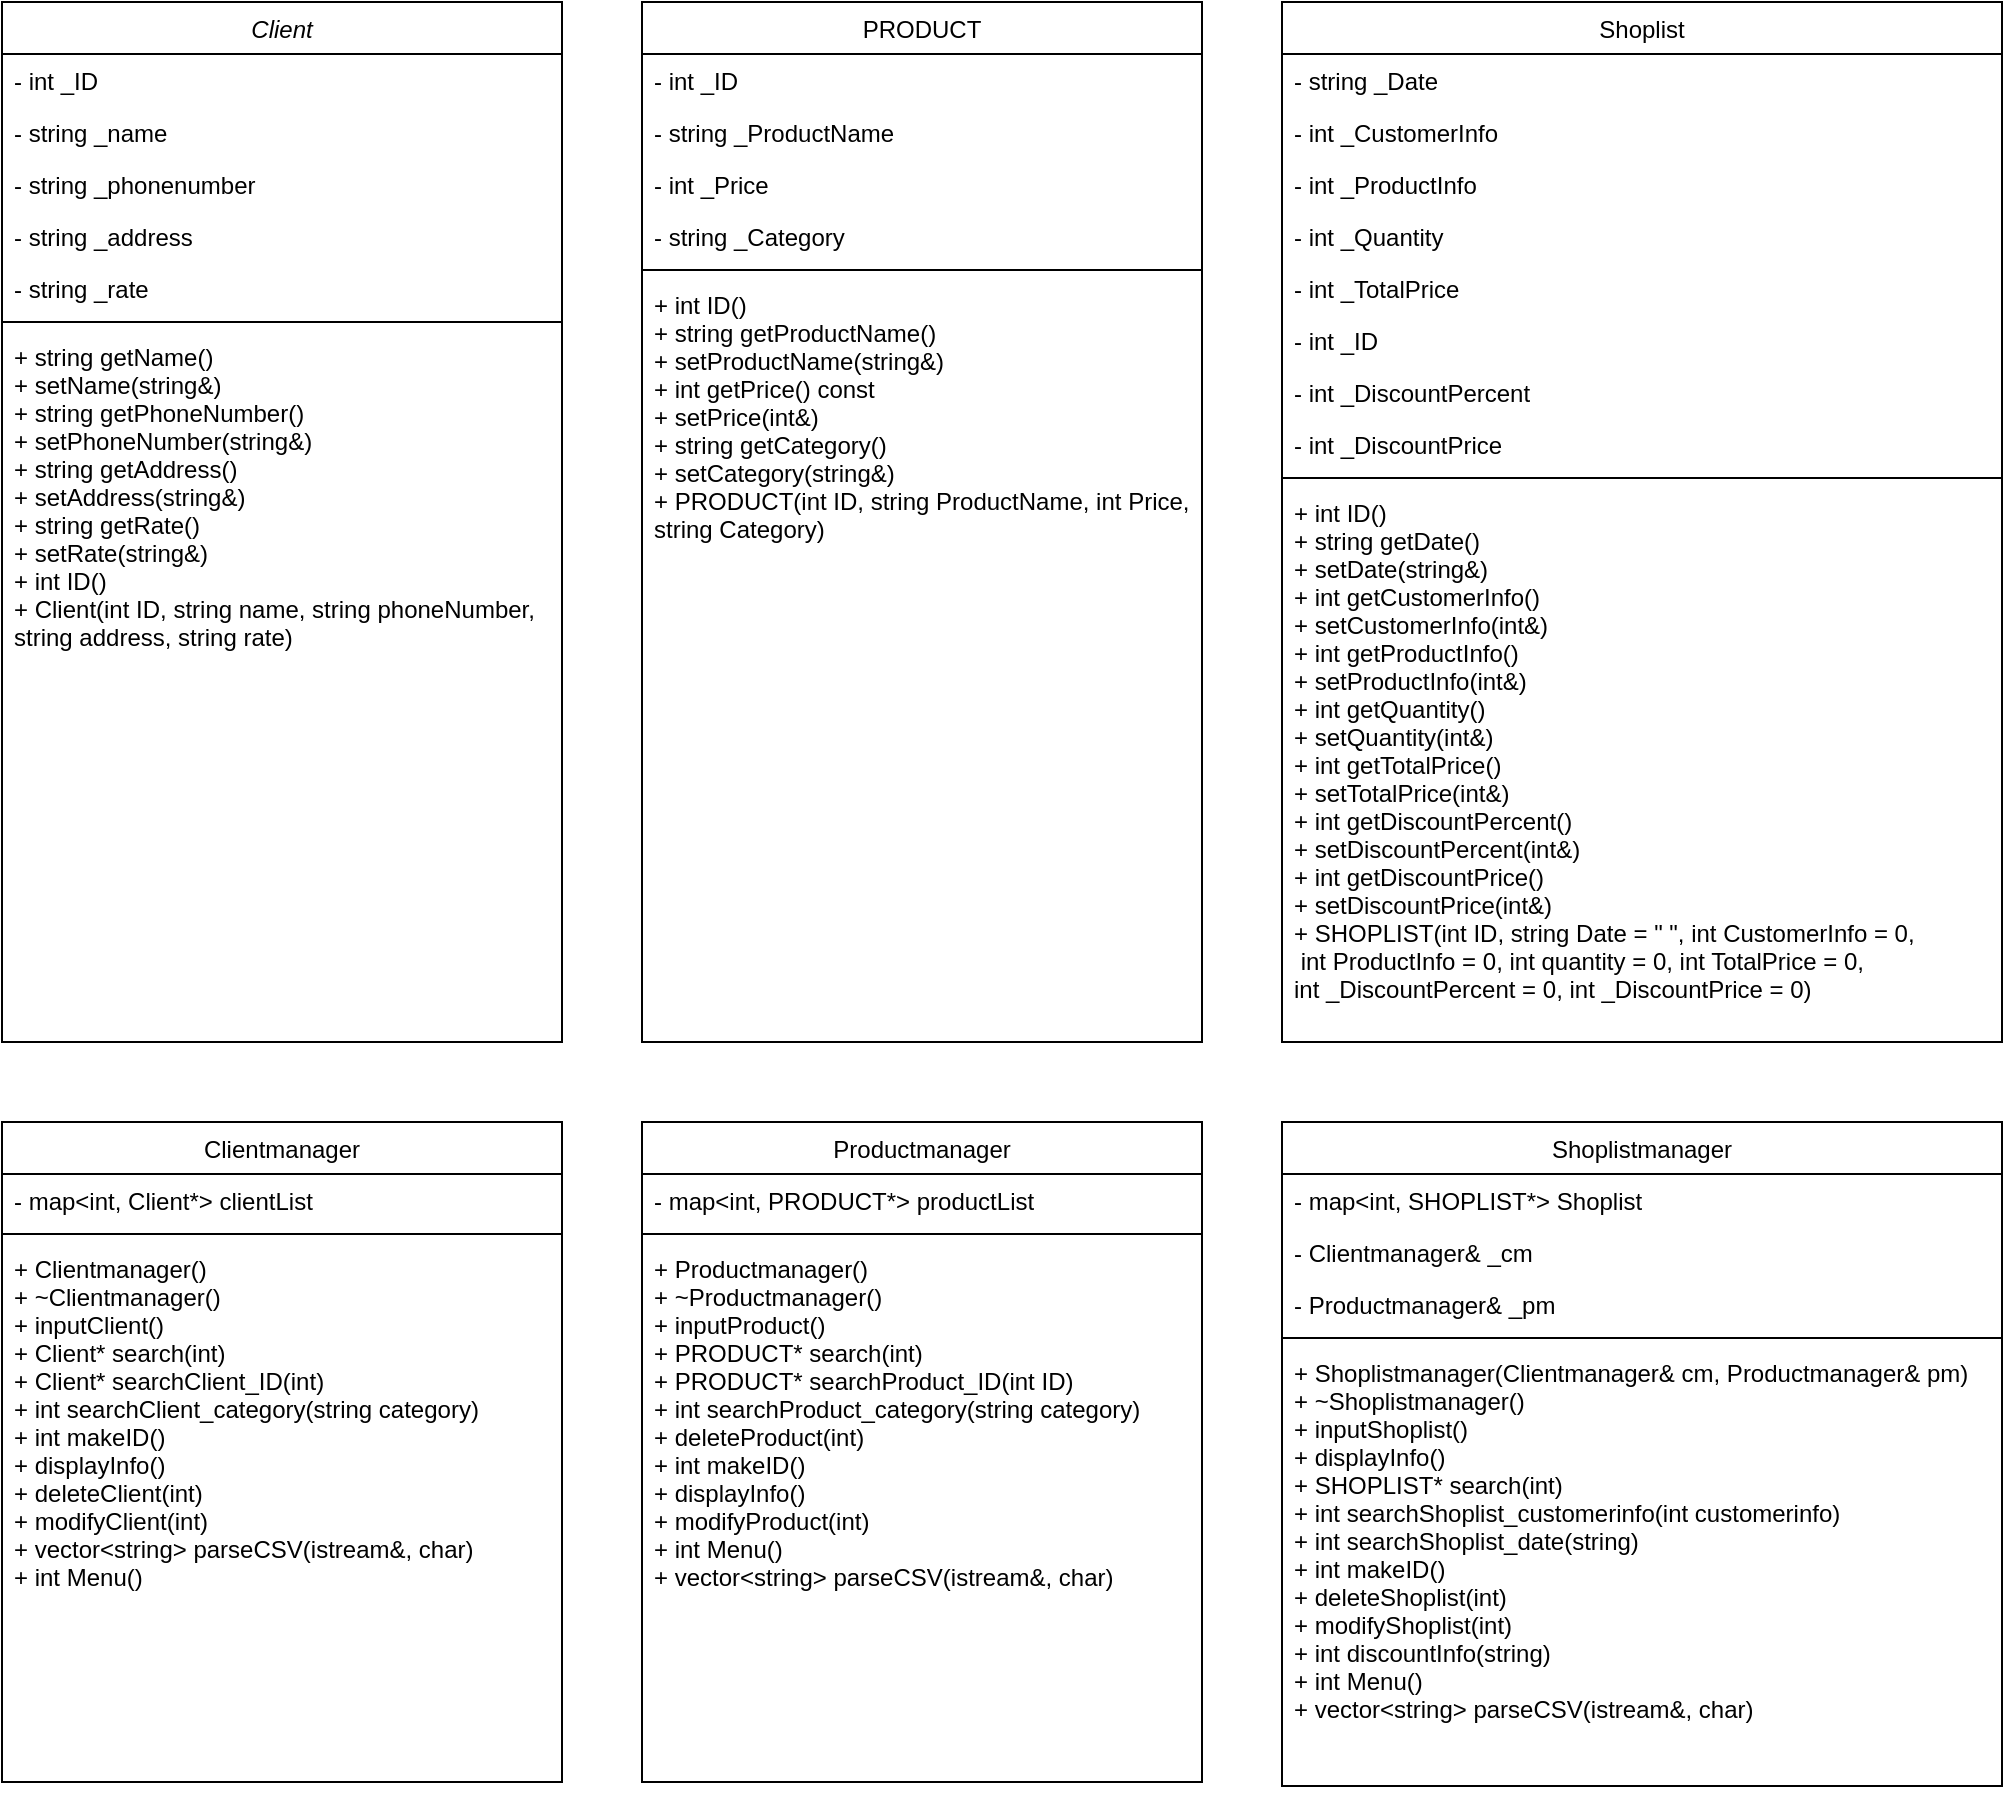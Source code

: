 <mxfile version="20.2.8" type="device"><diagram id="C5RBs43oDa-KdzZeNtuy" name="Page-1"><mxGraphModel dx="691" dy="446" grid="1" gridSize="10" guides="1" tooltips="1" connect="1" arrows="1" fold="1" page="1" pageScale="1" pageWidth="827" pageHeight="1169" math="0" shadow="0"><root><mxCell id="WIyWlLk6GJQsqaUBKTNV-0"/><mxCell id="WIyWlLk6GJQsqaUBKTNV-1" parent="WIyWlLk6GJQsqaUBKTNV-0"/><mxCell id="zkfFHV4jXpPFQw0GAbJ--0" value="Client" style="swimlane;fontStyle=2;align=center;verticalAlign=top;childLayout=stackLayout;horizontal=1;startSize=26;horizontalStack=0;resizeParent=1;resizeLast=0;collapsible=1;marginBottom=0;rounded=0;shadow=0;strokeWidth=1;" parent="WIyWlLk6GJQsqaUBKTNV-1" vertex="1"><mxGeometry x="40" y="80" width="280" height="520" as="geometry"><mxRectangle x="230" y="140" width="160" height="26" as="alternateBounds"/></mxGeometry></mxCell><mxCell id="zkfFHV4jXpPFQw0GAbJ--1" value="- int _ID" style="text;align=left;verticalAlign=top;spacingLeft=4;spacingRight=4;overflow=hidden;rotatable=0;points=[[0,0.5],[1,0.5]];portConstraint=eastwest;" parent="zkfFHV4jXpPFQw0GAbJ--0" vertex="1"><mxGeometry y="26" width="280" height="26" as="geometry"/></mxCell><mxCell id="zkfFHV4jXpPFQw0GAbJ--2" value="- string _name" style="text;align=left;verticalAlign=top;spacingLeft=4;spacingRight=4;overflow=hidden;rotatable=0;points=[[0,0.5],[1,0.5]];portConstraint=eastwest;rounded=0;shadow=0;html=0;" parent="zkfFHV4jXpPFQw0GAbJ--0" vertex="1"><mxGeometry y="52" width="280" height="26" as="geometry"/></mxCell><mxCell id="zkfFHV4jXpPFQw0GAbJ--3" value="- string _phonenumber" style="text;align=left;verticalAlign=top;spacingLeft=4;spacingRight=4;overflow=hidden;rotatable=0;points=[[0,0.5],[1,0.5]];portConstraint=eastwest;rounded=0;shadow=0;html=0;" parent="zkfFHV4jXpPFQw0GAbJ--0" vertex="1"><mxGeometry y="78" width="280" height="26" as="geometry"/></mxCell><mxCell id="YRGEdE_kFEPnRPqmnYbq-1" value="- string _address" style="text;align=left;verticalAlign=top;spacingLeft=4;spacingRight=4;overflow=hidden;rotatable=0;points=[[0,0.5],[1,0.5]];portConstraint=eastwest;rounded=0;shadow=0;html=0;" parent="zkfFHV4jXpPFQw0GAbJ--0" vertex="1"><mxGeometry y="104" width="280" height="26" as="geometry"/></mxCell><mxCell id="YRGEdE_kFEPnRPqmnYbq-2" value="- string _rate" style="text;align=left;verticalAlign=top;spacingLeft=4;spacingRight=4;overflow=hidden;rotatable=0;points=[[0,0.5],[1,0.5]];portConstraint=eastwest;rounded=0;shadow=0;html=0;" parent="zkfFHV4jXpPFQw0GAbJ--0" vertex="1"><mxGeometry y="130" width="280" height="26" as="geometry"/></mxCell><mxCell id="zkfFHV4jXpPFQw0GAbJ--4" value="" style="line;html=1;strokeWidth=1;align=left;verticalAlign=middle;spacingTop=-1;spacingLeft=3;spacingRight=3;rotatable=0;labelPosition=right;points=[];portConstraint=eastwest;" parent="zkfFHV4jXpPFQw0GAbJ--0" vertex="1"><mxGeometry y="156" width="280" height="8" as="geometry"/></mxCell><mxCell id="zkfFHV4jXpPFQw0GAbJ--5" value="+ string getName()&#10;+ setName(string&amp;)&#10;+ string getPhoneNumber()&#10;+ setPhoneNumber(string&amp;)&#10;+ string getAddress()&#10;+ setAddress(string&amp;)&#10;+ string getRate() &#10;+ setRate(string&amp;)&#10;+ int ID()&#10;+ Client(int ID, string name, string phoneNumber, &#10;string address, string rate)" style="text;align=left;verticalAlign=top;spacingLeft=4;spacingRight=4;overflow=hidden;rotatable=0;points=[[0,0.5],[1,0.5]];portConstraint=eastwest;" parent="zkfFHV4jXpPFQw0GAbJ--0" vertex="1"><mxGeometry y="164" width="280" height="356" as="geometry"/></mxCell><mxCell id="zkfFHV4jXpPFQw0GAbJ--6" value="Shoplist" style="swimlane;fontStyle=0;align=center;verticalAlign=top;childLayout=stackLayout;horizontal=1;startSize=26;horizontalStack=0;resizeParent=1;resizeLast=0;collapsible=1;marginBottom=0;rounded=0;shadow=0;strokeWidth=1;" parent="WIyWlLk6GJQsqaUBKTNV-1" vertex="1"><mxGeometry x="680" y="80" width="360" height="520" as="geometry"><mxRectangle x="130" y="380" width="160" height="26" as="alternateBounds"/></mxGeometry></mxCell><mxCell id="zkfFHV4jXpPFQw0GAbJ--7" value="- string _Date" style="text;align=left;verticalAlign=top;spacingLeft=4;spacingRight=4;overflow=hidden;rotatable=0;points=[[0,0.5],[1,0.5]];portConstraint=eastwest;" parent="zkfFHV4jXpPFQw0GAbJ--6" vertex="1"><mxGeometry y="26" width="360" height="26" as="geometry"/></mxCell><mxCell id="zkfFHV4jXpPFQw0GAbJ--8" value="- int _CustomerInfo" style="text;align=left;verticalAlign=top;spacingLeft=4;spacingRight=4;overflow=hidden;rotatable=0;points=[[0,0.5],[1,0.5]];portConstraint=eastwest;rounded=0;shadow=0;html=0;" parent="zkfFHV4jXpPFQw0GAbJ--6" vertex="1"><mxGeometry y="52" width="360" height="26" as="geometry"/></mxCell><mxCell id="YRGEdE_kFEPnRPqmnYbq-6" value="- int _ProductInfo" style="text;align=left;verticalAlign=top;spacingLeft=4;spacingRight=4;overflow=hidden;rotatable=0;points=[[0,0.5],[1,0.5]];portConstraint=eastwest;rounded=0;shadow=0;html=0;" parent="zkfFHV4jXpPFQw0GAbJ--6" vertex="1"><mxGeometry y="78" width="360" height="26" as="geometry"/></mxCell><mxCell id="YRGEdE_kFEPnRPqmnYbq-7" value="- int _Quantity" style="text;align=left;verticalAlign=top;spacingLeft=4;spacingRight=4;overflow=hidden;rotatable=0;points=[[0,0.5],[1,0.5]];portConstraint=eastwest;rounded=0;shadow=0;html=0;" parent="zkfFHV4jXpPFQw0GAbJ--6" vertex="1"><mxGeometry y="104" width="360" height="26" as="geometry"/></mxCell><mxCell id="YRGEdE_kFEPnRPqmnYbq-8" value="- int _TotalPrice" style="text;align=left;verticalAlign=top;spacingLeft=4;spacingRight=4;overflow=hidden;rotatable=0;points=[[0,0.5],[1,0.5]];portConstraint=eastwest;rounded=0;shadow=0;html=0;" parent="zkfFHV4jXpPFQw0GAbJ--6" vertex="1"><mxGeometry y="130" width="360" height="26" as="geometry"/></mxCell><mxCell id="YRGEdE_kFEPnRPqmnYbq-9" value="- int _ID" style="text;align=left;verticalAlign=top;spacingLeft=4;spacingRight=4;overflow=hidden;rotatable=0;points=[[0,0.5],[1,0.5]];portConstraint=eastwest;rounded=0;shadow=0;html=0;" parent="zkfFHV4jXpPFQw0GAbJ--6" vertex="1"><mxGeometry y="156" width="360" height="26" as="geometry"/></mxCell><mxCell id="YRGEdE_kFEPnRPqmnYbq-10" value="- int _DiscountPercent" style="text;align=left;verticalAlign=top;spacingLeft=4;spacingRight=4;overflow=hidden;rotatable=0;points=[[0,0.5],[1,0.5]];portConstraint=eastwest;rounded=0;shadow=0;html=0;" parent="zkfFHV4jXpPFQw0GAbJ--6" vertex="1"><mxGeometry y="182" width="360" height="26" as="geometry"/></mxCell><mxCell id="YRGEdE_kFEPnRPqmnYbq-11" value="- int _DiscountPrice" style="text;align=left;verticalAlign=top;spacingLeft=4;spacingRight=4;overflow=hidden;rotatable=0;points=[[0,0.5],[1,0.5]];portConstraint=eastwest;rounded=0;shadow=0;html=0;" parent="zkfFHV4jXpPFQw0GAbJ--6" vertex="1"><mxGeometry y="208" width="360" height="26" as="geometry"/></mxCell><mxCell id="zkfFHV4jXpPFQw0GAbJ--9" value="" style="line;html=1;strokeWidth=1;align=left;verticalAlign=middle;spacingTop=-1;spacingLeft=3;spacingRight=3;rotatable=0;labelPosition=right;points=[];portConstraint=eastwest;" parent="zkfFHV4jXpPFQw0GAbJ--6" vertex="1"><mxGeometry y="234" width="360" height="8" as="geometry"/></mxCell><mxCell id="zkfFHV4jXpPFQw0GAbJ--10" value="+ int ID()&#10;+ string getDate()&#10;+ setDate(string&amp;)&#10;+ int getCustomerInfo()&#10;+ setCustomerInfo(int&amp;)&#10;+ int getProductInfo()&#10;+ setProductInfo(int&amp;)&#10;+ int getQuantity()&#10;+ setQuantity(int&amp;)&#10;+ int getTotalPrice()&#10;+ setTotalPrice(int&amp;)&#10;+ int getDiscountPercent()&#10;+ setDiscountPercent(int&amp;)&#10;+ int getDiscountPrice()&#10;+ setDiscountPrice(int&amp;)&#10;+ SHOPLIST(int ID, string Date = &quot; &quot;, int CustomerInfo = 0,&#10; int ProductInfo = 0, int quantity = 0, int TotalPrice = 0, &#10;int _DiscountPercent = 0, int _DiscountPrice = 0)" style="text;align=left;verticalAlign=top;spacingLeft=4;spacingRight=4;overflow=hidden;rotatable=0;points=[[0,0.5],[1,0.5]];portConstraint=eastwest;fontStyle=0" parent="zkfFHV4jXpPFQw0GAbJ--6" vertex="1"><mxGeometry y="242" width="360" height="278" as="geometry"/></mxCell><mxCell id="zkfFHV4jXpPFQw0GAbJ--13" value="Clientmanager" style="swimlane;fontStyle=0;align=center;verticalAlign=top;childLayout=stackLayout;horizontal=1;startSize=26;horizontalStack=0;resizeParent=1;resizeLast=0;collapsible=1;marginBottom=0;rounded=0;shadow=0;strokeWidth=1;" parent="WIyWlLk6GJQsqaUBKTNV-1" vertex="1"><mxGeometry x="40" y="640" width="280" height="330" as="geometry"><mxRectangle x="340" y="380" width="170" height="26" as="alternateBounds"/></mxGeometry></mxCell><mxCell id="zkfFHV4jXpPFQw0GAbJ--14" value="- map&lt;int, Client*&gt; clientList" style="text;align=left;verticalAlign=top;spacingLeft=4;spacingRight=4;overflow=hidden;rotatable=0;points=[[0,0.5],[1,0.5]];portConstraint=eastwest;" parent="zkfFHV4jXpPFQw0GAbJ--13" vertex="1"><mxGeometry y="26" width="280" height="26" as="geometry"/></mxCell><mxCell id="zkfFHV4jXpPFQw0GAbJ--15" value="" style="line;html=1;strokeWidth=1;align=left;verticalAlign=middle;spacingTop=-1;spacingLeft=3;spacingRight=3;rotatable=0;labelPosition=right;points=[];portConstraint=eastwest;" parent="zkfFHV4jXpPFQw0GAbJ--13" vertex="1"><mxGeometry y="52" width="280" height="8" as="geometry"/></mxCell><mxCell id="YRGEdE_kFEPnRPqmnYbq-14" value="+ Clientmanager()&#10;+ ~Clientmanager()&#10;+ inputClient()&#10;+ Client* search(int)&#10;+ Client* searchClient_ID(int)&#10;+ int searchClient_category(string category)&#10;+ int makeID()&#10;+ displayInfo()&#10;+ deleteClient(int)&#10;+ modifyClient(int)&#10;+ vector&lt;string&gt; parseCSV(istream&amp;, char)&#10;+ int Menu()" style="text;align=left;verticalAlign=top;spacingLeft=4;spacingRight=4;overflow=hidden;rotatable=0;points=[[0,0.5],[1,0.5]];portConstraint=eastwest;" parent="zkfFHV4jXpPFQw0GAbJ--13" vertex="1"><mxGeometry y="60" width="280" height="220" as="geometry"/></mxCell><mxCell id="zkfFHV4jXpPFQw0GAbJ--17" value="PRODUCT" style="swimlane;fontStyle=0;align=center;verticalAlign=top;childLayout=stackLayout;horizontal=1;startSize=26;horizontalStack=0;resizeParent=1;resizeLast=0;collapsible=1;marginBottom=0;rounded=0;shadow=0;strokeWidth=1;" parent="WIyWlLk6GJQsqaUBKTNV-1" vertex="1"><mxGeometry x="360" y="80" width="280" height="520" as="geometry"><mxRectangle x="550" y="140" width="160" height="26" as="alternateBounds"/></mxGeometry></mxCell><mxCell id="zkfFHV4jXpPFQw0GAbJ--18" value="- int _ID" style="text;align=left;verticalAlign=top;spacingLeft=4;spacingRight=4;overflow=hidden;rotatable=0;points=[[0,0.5],[1,0.5]];portConstraint=eastwest;" parent="zkfFHV4jXpPFQw0GAbJ--17" vertex="1"><mxGeometry y="26" width="280" height="26" as="geometry"/></mxCell><mxCell id="zkfFHV4jXpPFQw0GAbJ--19" value="- string _ProductName" style="text;align=left;verticalAlign=top;spacingLeft=4;spacingRight=4;overflow=hidden;rotatable=0;points=[[0,0.5],[1,0.5]];portConstraint=eastwest;rounded=0;shadow=0;html=0;" parent="zkfFHV4jXpPFQw0GAbJ--17" vertex="1"><mxGeometry y="52" width="280" height="26" as="geometry"/></mxCell><mxCell id="zkfFHV4jXpPFQw0GAbJ--20" value="- int _Price" style="text;align=left;verticalAlign=top;spacingLeft=4;spacingRight=4;overflow=hidden;rotatable=0;points=[[0,0.5],[1,0.5]];portConstraint=eastwest;rounded=0;shadow=0;html=0;" parent="zkfFHV4jXpPFQw0GAbJ--17" vertex="1"><mxGeometry y="78" width="280" height="26" as="geometry"/></mxCell><mxCell id="zkfFHV4jXpPFQw0GAbJ--21" value="- string _Category" style="text;align=left;verticalAlign=top;spacingLeft=4;spacingRight=4;overflow=hidden;rotatable=0;points=[[0,0.5],[1,0.5]];portConstraint=eastwest;rounded=0;shadow=0;html=0;" parent="zkfFHV4jXpPFQw0GAbJ--17" vertex="1"><mxGeometry y="104" width="280" height="26" as="geometry"/></mxCell><mxCell id="zkfFHV4jXpPFQw0GAbJ--23" value="" style="line;html=1;strokeWidth=1;align=left;verticalAlign=middle;spacingTop=-1;spacingLeft=3;spacingRight=3;rotatable=0;labelPosition=right;points=[];portConstraint=eastwest;" parent="zkfFHV4jXpPFQw0GAbJ--17" vertex="1"><mxGeometry y="130" width="280" height="8" as="geometry"/></mxCell><mxCell id="zkfFHV4jXpPFQw0GAbJ--24" value="+ int ID()&#10;+ string getProductName()&#10;+ setProductName(string&amp;)&#10;+ int getPrice() const&#10;+ setPrice(int&amp;)&#10;+ string getCategory()&#10;+ setCategory(string&amp;)&#10;+ PRODUCT(int ID, string ProductName, int Price, &#10;string Category)" style="text;align=left;verticalAlign=top;spacingLeft=4;spacingRight=4;overflow=hidden;rotatable=0;points=[[0,0.5],[1,0.5]];portConstraint=eastwest;" parent="zkfFHV4jXpPFQw0GAbJ--17" vertex="1"><mxGeometry y="138" width="280" height="382" as="geometry"/></mxCell><mxCell id="YRGEdE_kFEPnRPqmnYbq-15" value="Productmanager" style="swimlane;fontStyle=0;align=center;verticalAlign=top;childLayout=stackLayout;horizontal=1;startSize=26;horizontalStack=0;resizeParent=1;resizeLast=0;collapsible=1;marginBottom=0;rounded=0;shadow=0;strokeWidth=1;" parent="WIyWlLk6GJQsqaUBKTNV-1" vertex="1"><mxGeometry x="360" y="640" width="280" height="330" as="geometry"><mxRectangle x="550" y="140" width="160" height="26" as="alternateBounds"/></mxGeometry></mxCell><mxCell id="YRGEdE_kFEPnRPqmnYbq-16" value="- map&lt;int, PRODUCT*&gt; productList" style="text;align=left;verticalAlign=top;spacingLeft=4;spacingRight=4;overflow=hidden;rotatable=0;points=[[0,0.5],[1,0.5]];portConstraint=eastwest;" parent="YRGEdE_kFEPnRPqmnYbq-15" vertex="1"><mxGeometry y="26" width="280" height="26" as="geometry"/></mxCell><mxCell id="YRGEdE_kFEPnRPqmnYbq-20" value="" style="line;html=1;strokeWidth=1;align=left;verticalAlign=middle;spacingTop=-1;spacingLeft=3;spacingRight=3;rotatable=0;labelPosition=right;points=[];portConstraint=eastwest;" parent="YRGEdE_kFEPnRPqmnYbq-15" vertex="1"><mxGeometry y="52" width="280" height="8" as="geometry"/></mxCell><mxCell id="YRGEdE_kFEPnRPqmnYbq-21" value="+ Productmanager()&#10;+ ~Productmanager()&#10;+ inputProduct()&#10;+ PRODUCT* search(int)&#10;+ PRODUCT* searchProduct_ID(int ID)&#10;+ int searchProduct_category(string category)&#10;+ deleteProduct(int)&#10;+ int makeID()&#10;+ displayInfo()&#10;+ modifyProduct(int)&#10;+ int Menu()&#10;+ vector&lt;string&gt; parseCSV(istream&amp;, char)" style="text;align=left;verticalAlign=top;spacingLeft=4;spacingRight=4;overflow=hidden;rotatable=0;points=[[0,0.5],[1,0.5]];portConstraint=eastwest;" parent="YRGEdE_kFEPnRPqmnYbq-15" vertex="1"><mxGeometry y="60" width="280" height="220" as="geometry"/></mxCell><mxCell id="YRGEdE_kFEPnRPqmnYbq-22" value="Shoplistmanager" style="swimlane;fontStyle=0;align=center;verticalAlign=top;childLayout=stackLayout;horizontal=1;startSize=26;horizontalStack=0;resizeParent=1;resizeLast=0;collapsible=1;marginBottom=0;rounded=0;shadow=0;strokeWidth=1;" parent="WIyWlLk6GJQsqaUBKTNV-1" vertex="1"><mxGeometry x="680" y="640" width="360" height="332" as="geometry"><mxRectangle x="550" y="140" width="160" height="26" as="alternateBounds"/></mxGeometry></mxCell><mxCell id="YRGEdE_kFEPnRPqmnYbq-23" value="- map&lt;int, SHOPLIST*&gt; Shoplist" style="text;align=left;verticalAlign=top;spacingLeft=4;spacingRight=4;overflow=hidden;rotatable=0;points=[[0,0.5],[1,0.5]];portConstraint=eastwest;" parent="YRGEdE_kFEPnRPqmnYbq-22" vertex="1"><mxGeometry y="26" width="360" height="26" as="geometry"/></mxCell><mxCell id="YRGEdE_kFEPnRPqmnYbq-26" value="- Clientmanager&amp; _cm" style="text;align=left;verticalAlign=top;spacingLeft=4;spacingRight=4;overflow=hidden;rotatable=0;points=[[0,0.5],[1,0.5]];portConstraint=eastwest;" parent="YRGEdE_kFEPnRPqmnYbq-22" vertex="1"><mxGeometry y="52" width="360" height="26" as="geometry"/></mxCell><mxCell id="YRGEdE_kFEPnRPqmnYbq-27" value="- Productmanager&amp; _pm" style="text;align=left;verticalAlign=top;spacingLeft=4;spacingRight=4;overflow=hidden;rotatable=0;points=[[0,0.5],[1,0.5]];portConstraint=eastwest;" parent="YRGEdE_kFEPnRPqmnYbq-22" vertex="1"><mxGeometry y="78" width="360" height="26" as="geometry"/></mxCell><mxCell id="YRGEdE_kFEPnRPqmnYbq-24" value="" style="line;html=1;strokeWidth=1;align=left;verticalAlign=middle;spacingTop=-1;spacingLeft=3;spacingRight=3;rotatable=0;labelPosition=right;points=[];portConstraint=eastwest;" parent="YRGEdE_kFEPnRPqmnYbq-22" vertex="1"><mxGeometry y="104" width="360" height="8" as="geometry"/></mxCell><mxCell id="YRGEdE_kFEPnRPqmnYbq-25" value="+ Shoplistmanager(Clientmanager&amp; cm, Productmanager&amp; pm)&#10;+ ~Shoplistmanager()&#10;+ inputShoplist()&#10;+ displayInfo()&#10;+ SHOPLIST* search(int)&#10;+ int searchShoplist_customerinfo(int customerinfo)&#10;+ int searchShoplist_date(string)&#10;+ int makeID()&#10;+ deleteShoplist(int)&#10;+ modifyShoplist(int)&#10;+ int discountInfo(string)&#10;+ int Menu()&#10;+ vector&lt;string&gt; parseCSV(istream&amp;, char)" style="text;align=left;verticalAlign=top;spacingLeft=4;spacingRight=4;overflow=hidden;rotatable=0;points=[[0,0.5],[1,0.5]];portConstraint=eastwest;" parent="YRGEdE_kFEPnRPqmnYbq-22" vertex="1"><mxGeometry y="112" width="360" height="220" as="geometry"/></mxCell></root></mxGraphModel></diagram></mxfile>